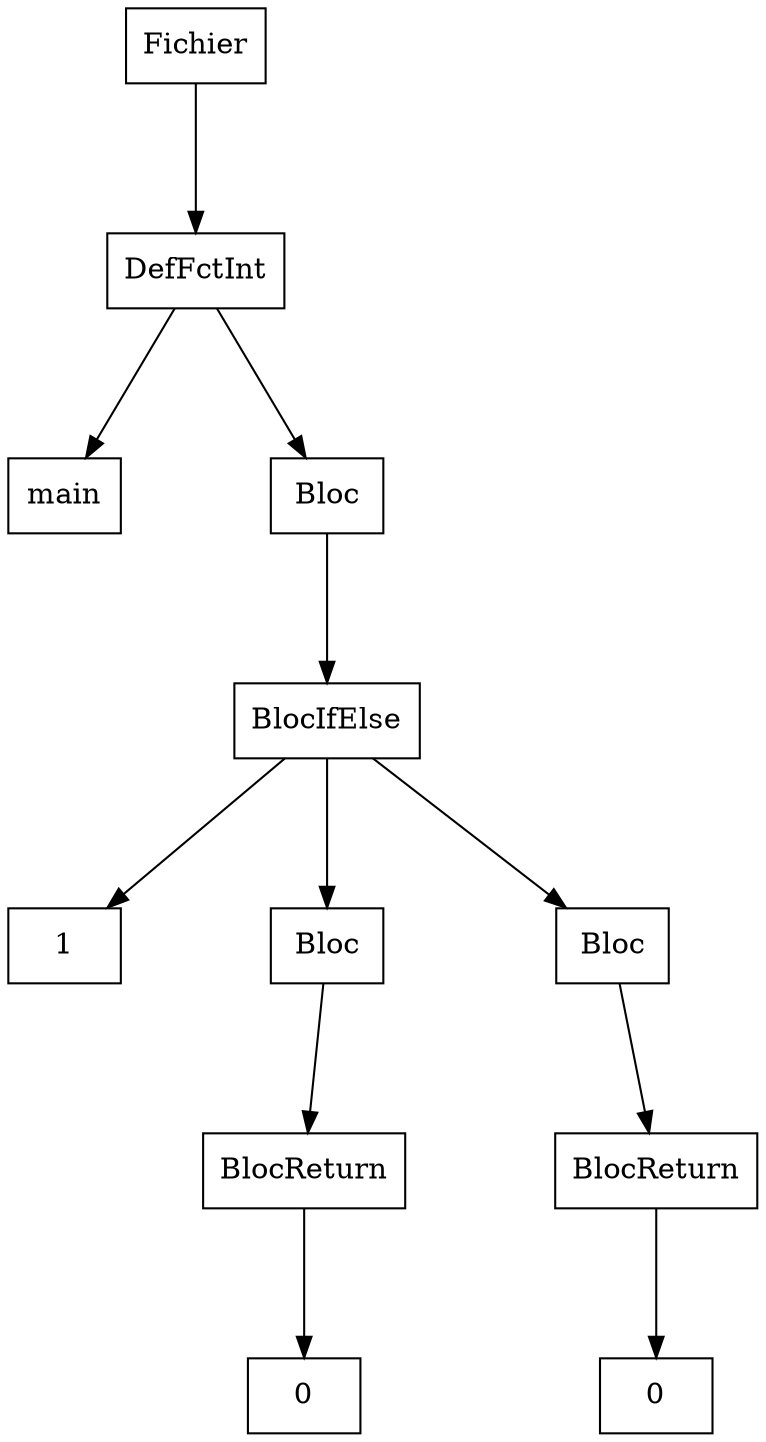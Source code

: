 digraph "ast"{

	nodesep=1;
	ranksep=1;

	N0 [label="Fichier", shape="box"];
	N1 [label="DefFctInt", shape="box"];
	N2 [label="main", shape="box"];
	N3 [label="Bloc", shape="box"];
	N4 [label="BlocIfElse", shape="box"];
	N5 [label="1", shape="box"];
	N6 [label="Bloc", shape="box"];
	N7 [label="BlocReturn", shape="box"];
	N8 [label="0", shape="box"];
	N9 [label="Bloc", shape="box"];
	N10 [label="BlocReturn", shape="box"];
	N11 [label="0", shape="box"];

	N1 -> N2; 
	N4 -> N5; 
	N7 -> N8; 
	N6 -> N7; 
	N4 -> N6; 
	N10 -> N11; 
	N9 -> N10; 
	N4 -> N9; 
	N3 -> N4; 
	N1 -> N3; 
	N0 -> N1; 
}
